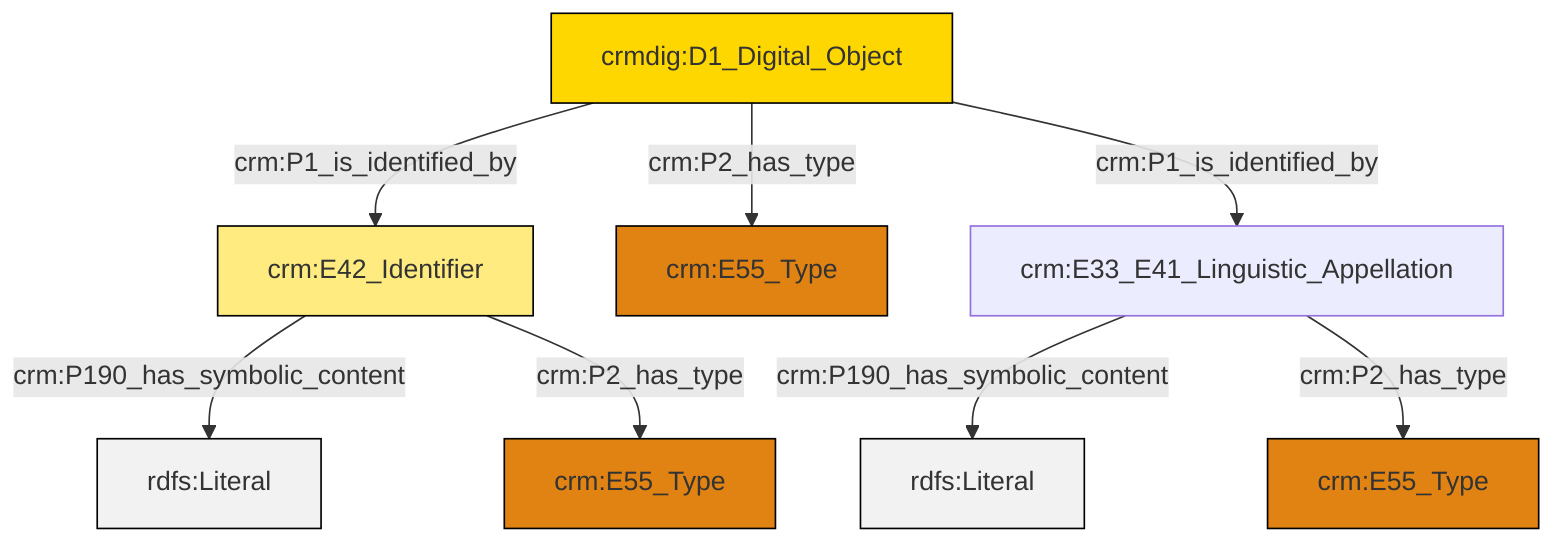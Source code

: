 graph TD
classDef Literal fill:#f2f2f2,stroke:#000000;
classDef CRM_Entity fill:#FFFFFF,stroke:#000000;
classDef Temporal_Entity fill:#00C9E6, stroke:#000000;
classDef Type fill:#E18312, stroke:#000000;
classDef Time-Span fill:#2C9C91, stroke:#000000;
classDef Appellation fill:#FFEB7F, stroke:#000000;
classDef Place fill:#008836, stroke:#000000;
classDef Persistent_Item fill:#B266B2, stroke:#000000;
classDef Conceptual_Object fill:#FFD700, stroke:#000000;
classDef Physical_Thing fill:#D2B48C, stroke:#000000;
classDef Actor fill:#f58aad, stroke:#000000;
classDef PC_Classes fill:#4ce600, stroke:#000000;
classDef Multi fill:#cccccc,stroke:#000000;

0["crmdig:D1_Digital_Object"]:::Conceptual_Object -->|crm:P1_is_identified_by| 1["crm:E42_Identifier"]:::Appellation
1["crm:E42_Identifier"]:::Appellation -->|crm:P190_has_symbolic_content| 4[rdfs:Literal]:::Literal
8["crm:E33_E41_Linguistic_Appellation"]:::Default -->|crm:P190_has_symbolic_content| 9[rdfs:Literal]:::Literal
0["crmdig:D1_Digital_Object"]:::Conceptual_Object -->|crm:P2_has_type| 5["crm:E55_Type"]:::Type
0["crmdig:D1_Digital_Object"]:::Conceptual_Object -->|crm:P1_is_identified_by| 8["crm:E33_E41_Linguistic_Appellation"]:::Default
8["crm:E33_E41_Linguistic_Appellation"]:::Default -->|crm:P2_has_type| 2["crm:E55_Type"]:::Type
1["crm:E42_Identifier"]:::Appellation -->|crm:P2_has_type| 10["crm:E55_Type"]:::Type